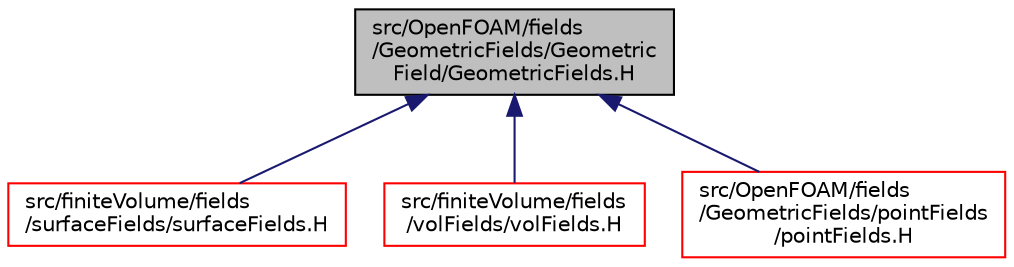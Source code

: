 digraph "src/OpenFOAM/fields/GeometricFields/GeometricField/GeometricFields.H"
{
  bgcolor="transparent";
  edge [fontname="Helvetica",fontsize="10",labelfontname="Helvetica",labelfontsize="10"];
  node [fontname="Helvetica",fontsize="10",shape=record];
  Node1 [label="src/OpenFOAM/fields\l/GeometricFields/Geometric\lField/GeometricFields.H",height=0.2,width=0.4,color="black", fillcolor="grey75", style="filled", fontcolor="black"];
  Node1 -> Node2 [dir="back",color="midnightblue",fontsize="10",style="solid",fontname="Helvetica"];
  Node2 [label="src/finiteVolume/fields\l/surfaceFields/surfaceFields.H",height=0.2,width=0.4,color="red",URL="$a05633.html",tooltip="Foam::surfaceFields. "];
  Node1 -> Node3 [dir="back",color="midnightblue",fontsize="10",style="solid",fontname="Helvetica"];
  Node3 [label="src/finiteVolume/fields\l/volFields/volFields.H",height=0.2,width=0.4,color="red",URL="$a05638.html"];
  Node1 -> Node4 [dir="back",color="midnightblue",fontsize="10",style="solid",fontname="Helvetica"];
  Node4 [label="src/OpenFOAM/fields\l/GeometricFields/pointFields\l/pointFields.H",height=0.2,width=0.4,color="red",URL="$a08068.html"];
}
